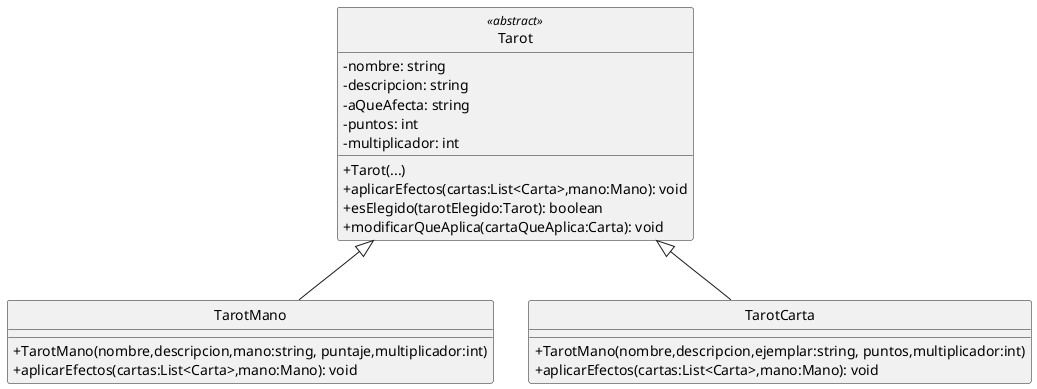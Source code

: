 @startuml Diagrama de Clases

skinparam monochrome true
hide circle
skinparam classAttributeIconSize 0

class Tarot <<abstract>> {
    -nombre: string
    -descripcion: string
    -aQueAfecta: string
    -puntos: int
    -multiplicador: int
    '+Tarot(nombre,descripcion,sobreQueAfecta,ejemplar:string, puntos,multiplicador:int)
    +Tarot(...)
    +aplicarEfectos(cartas:List<Carta>,mano:Mano): void
    +esElegido(tarotElegido:Tarot): boolean
    +modificarQueAplica(cartaQueAplica:Carta): void
}

class TarotMano {
    +TarotMano(nombre,descripcion,mano:string, puntaje,multiplicador:int)
    +aplicarEfectos(cartas:List<Carta>,mano:Mano): void
}

class TarotCarta {
    +TarotMano(nombre,descripcion,ejemplar:string, puntos,multiplicador:int)
    +aplicarEfectos(cartas:List<Carta>,mano:Mano): void
}

Tarot <|-- TarotMano
Tarot <|-- TarotCarta

@enduml